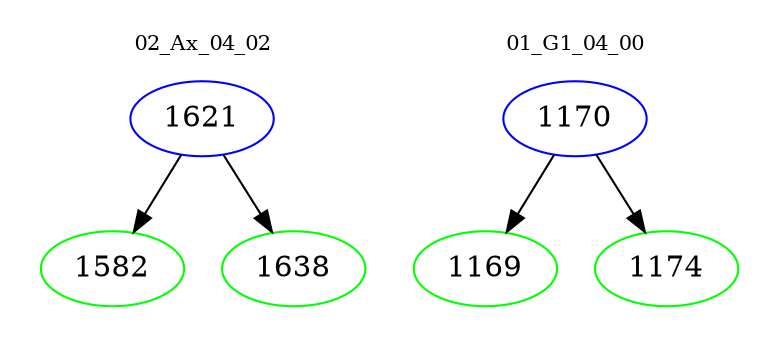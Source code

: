 digraph{
subgraph cluster_0 {
color = white
label = "02_Ax_04_02";
fontsize=10;
T0_1621 [label="1621", color="blue"]
T0_1621 -> T0_1582 [color="black"]
T0_1582 [label="1582", color="green"]
T0_1621 -> T0_1638 [color="black"]
T0_1638 [label="1638", color="green"]
}
subgraph cluster_1 {
color = white
label = "01_G1_04_00";
fontsize=10;
T1_1170 [label="1170", color="blue"]
T1_1170 -> T1_1169 [color="black"]
T1_1169 [label="1169", color="green"]
T1_1170 -> T1_1174 [color="black"]
T1_1174 [label="1174", color="green"]
}
}
